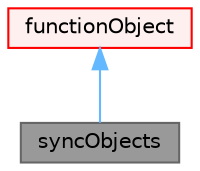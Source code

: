 digraph "syncObjects"
{
 // LATEX_PDF_SIZE
  bgcolor="transparent";
  edge [fontname=Helvetica,fontsize=10,labelfontname=Helvetica,labelfontsize=10];
  node [fontname=Helvetica,fontsize=10,shape=box,height=0.2,width=0.4];
  Node1 [id="Node000001",label="syncObjects",height=0.2,width=0.4,color="gray40", fillcolor="grey60", style="filled", fontcolor="black",tooltip="Copies content of local objectRegistry to all processors."];
  Node2 -> Node1 [id="edge1_Node000001_Node000002",dir="back",color="steelblue1",style="solid",tooltip=" "];
  Node2 [id="Node000002",label="functionObject",height=0.2,width=0.4,color="red", fillcolor="#FFF0F0", style="filled",URL="$classFoam_1_1functionObject.html",tooltip="Abstract base-class for Time/database function objects."];
}
